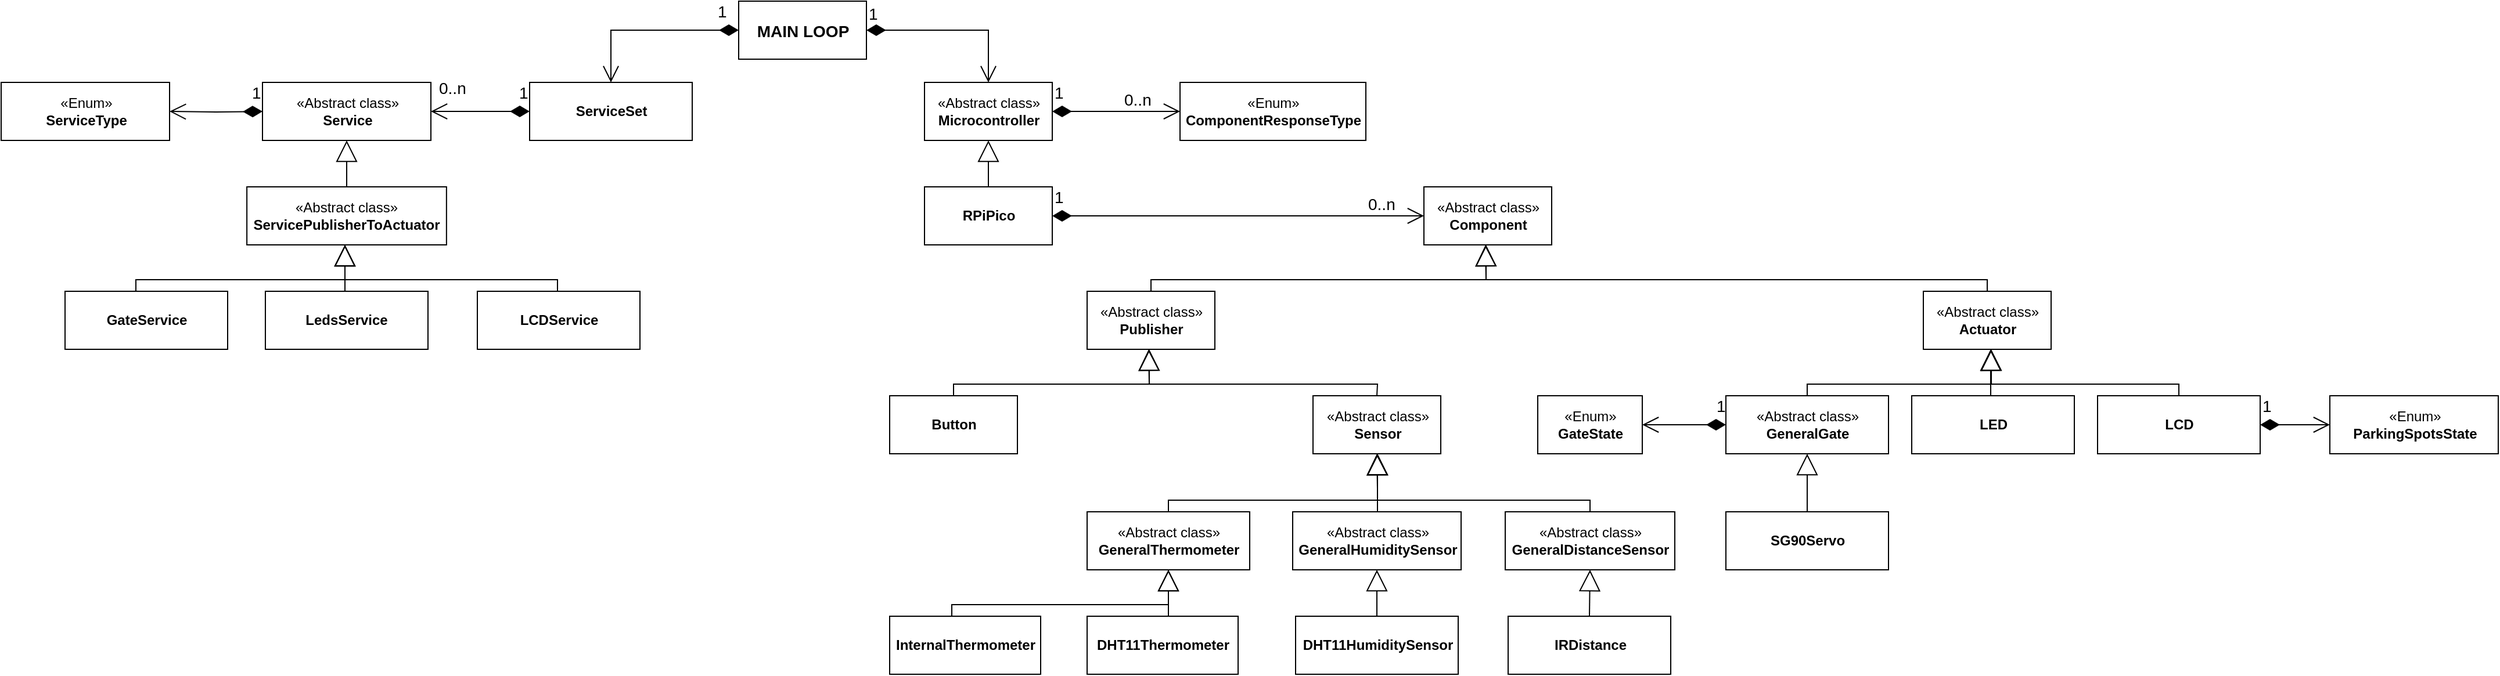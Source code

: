 <mxfile version="20.3.0" type="device"><diagram id="C5RBs43oDa-KdzZeNtuy" name="Page-1"><mxGraphModel dx="2489" dy="865" grid="1" gridSize="10" guides="1" tooltips="1" connect="1" arrows="1" fold="1" page="1" pageScale="1" pageWidth="827" pageHeight="1169" math="0" shadow="0"><root><mxCell id="WIyWlLk6GJQsqaUBKTNV-0"/><mxCell id="WIyWlLk6GJQsqaUBKTNV-1" parent="WIyWlLk6GJQsqaUBKTNV-0"/><mxCell id="wCAqT6Yvef51XWgcgnEc-1" value="«Abstract class»&lt;br&gt;&lt;b&gt;Microcontroller&lt;/b&gt;" style="html=1;" parent="WIyWlLk6GJQsqaUBKTNV-1" vertex="1"><mxGeometry x="510" y="110" width="110" height="50" as="geometry"/></mxCell><mxCell id="wCAqT6Yvef51XWgcgnEc-2" value="&lt;h2&gt;&lt;b&gt;&lt;font style=&quot;font-size: 14px;&quot;&gt;MAIN LOOP&lt;/font&gt;&lt;/b&gt;&lt;/h2&gt;" style="html=1;" parent="WIyWlLk6GJQsqaUBKTNV-1" vertex="1"><mxGeometry x="350" y="40" width="110" height="50" as="geometry"/></mxCell><mxCell id="wCAqT6Yvef51XWgcgnEc-3" value="&lt;b&gt;RPiPico&lt;/b&gt;" style="html=1;" parent="WIyWlLk6GJQsqaUBKTNV-1" vertex="1"><mxGeometry x="510" y="200" width="110" height="50" as="geometry"/></mxCell><mxCell id="wCAqT6Yvef51XWgcgnEc-4" value="«Abstract class»&lt;br&gt;&lt;b&gt;Component&lt;/b&gt;" style="html=1;" parent="WIyWlLk6GJQsqaUBKTNV-1" vertex="1"><mxGeometry x="940" y="200" width="110" height="50" as="geometry"/></mxCell><mxCell id="wCAqT6Yvef51XWgcgnEc-5" value="«Abstract class»&lt;br&gt;&lt;b&gt;Publisher&lt;/b&gt;" style="html=1;" parent="WIyWlLk6GJQsqaUBKTNV-1" vertex="1"><mxGeometry x="650" y="290" width="110" height="50" as="geometry"/></mxCell><mxCell id="wCAqT6Yvef51XWgcgnEc-6" value="&lt;b&gt;Button&lt;/b&gt;" style="html=1;" parent="WIyWlLk6GJQsqaUBKTNV-1" vertex="1"><mxGeometry x="480" y="380" width="110" height="50" as="geometry"/></mxCell><mxCell id="wCAqT6Yvef51XWgcgnEc-7" value="«Abstract class»&lt;br&gt;&lt;b&gt;Sensor&lt;/b&gt;" style="html=1;" parent="WIyWlLk6GJQsqaUBKTNV-1" vertex="1"><mxGeometry x="844.5" y="380" width="110" height="50" as="geometry"/></mxCell><mxCell id="wCAqT6Yvef51XWgcgnEc-8" value="«Abstract class»&lt;br&gt;&lt;b&gt;GeneralThermometer&lt;/b&gt;" style="html=1;" parent="WIyWlLk6GJQsqaUBKTNV-1" vertex="1"><mxGeometry x="650" y="480" width="140" height="50" as="geometry"/></mxCell><mxCell id="wCAqT6Yvef51XWgcgnEc-9" value="«Abstract class»&lt;br&gt;&lt;b&gt;GeneralHumiditySensor&lt;/b&gt;" style="html=1;" parent="WIyWlLk6GJQsqaUBKTNV-1" vertex="1"><mxGeometry x="827" y="480" width="145" height="50" as="geometry"/></mxCell><mxCell id="wCAqT6Yvef51XWgcgnEc-11" value="«Abstract class»&lt;br&gt;&lt;b&gt;GeneralDistanceSensor&lt;/b&gt;" style="html=1;" parent="WIyWlLk6GJQsqaUBKTNV-1" vertex="1"><mxGeometry x="1010" y="480" width="146" height="50" as="geometry"/></mxCell><mxCell id="wCAqT6Yvef51XWgcgnEc-12" value="&lt;b&gt;InternalThermometer&lt;/b&gt;" style="html=1;" parent="WIyWlLk6GJQsqaUBKTNV-1" vertex="1"><mxGeometry x="480" y="570" width="130" height="50" as="geometry"/></mxCell><mxCell id="wCAqT6Yvef51XWgcgnEc-13" value="&lt;b&gt;DHT11Thermometer&lt;/b&gt;" style="html=1;" parent="WIyWlLk6GJQsqaUBKTNV-1" vertex="1"><mxGeometry x="650" y="570" width="130" height="50" as="geometry"/></mxCell><mxCell id="wCAqT6Yvef51XWgcgnEc-14" value="&lt;b&gt;DHT11HumiditySensor&lt;/b&gt;" style="html=1;" parent="WIyWlLk6GJQsqaUBKTNV-1" vertex="1"><mxGeometry x="829.5" y="570" width="140" height="50" as="geometry"/></mxCell><mxCell id="wCAqT6Yvef51XWgcgnEc-15" value="&lt;b&gt;IRDistance&lt;/b&gt;" style="html=1;" parent="WIyWlLk6GJQsqaUBKTNV-1" vertex="1"><mxGeometry x="1012.5" y="570" width="140" height="50" as="geometry"/></mxCell><mxCell id="wCAqT6Yvef51XWgcgnEc-16" value="«Abstract class»&lt;br&gt;&lt;b&gt;Service&lt;/b&gt;" style="html=1;" parent="WIyWlLk6GJQsqaUBKTNV-1" vertex="1"><mxGeometry x="-60" y="110" width="145" height="50" as="geometry"/></mxCell><mxCell id="wCAqT6Yvef51XWgcgnEc-17" value="&lt;b&gt;ServiceSet&lt;/b&gt;" style="html=1;" parent="WIyWlLk6GJQsqaUBKTNV-1" vertex="1"><mxGeometry x="170" y="110" width="140" height="50" as="geometry"/></mxCell><mxCell id="wCAqT6Yvef51XWgcgnEc-18" value="«Abstract class»&lt;br&gt;&lt;b&gt;ServicePublisherToActuator&lt;/b&gt;" style="html=1;" parent="WIyWlLk6GJQsqaUBKTNV-1" vertex="1"><mxGeometry x="-73.44" y="200" width="171.87" height="50" as="geometry"/></mxCell><mxCell id="wCAqT6Yvef51XWgcgnEc-19" value="&lt;b&gt;GateService&lt;/b&gt;" style="html=1;" parent="WIyWlLk6GJQsqaUBKTNV-1" vertex="1"><mxGeometry x="-230" y="290" width="140" height="50" as="geometry"/></mxCell><mxCell id="wCAqT6Yvef51XWgcgnEc-20" value="&lt;b&gt;LedsService&lt;/b&gt;" style="html=1;" parent="WIyWlLk6GJQsqaUBKTNV-1" vertex="1"><mxGeometry x="-57.51" y="290" width="140" height="50" as="geometry"/></mxCell><mxCell id="wCAqT6Yvef51XWgcgnEc-21" value="«Abstract class»&lt;br&gt;&lt;b&gt;Actuator&lt;/b&gt;" style="html=1;" parent="WIyWlLk6GJQsqaUBKTNV-1" vertex="1"><mxGeometry x="1370" y="290" width="110" height="50" as="geometry"/></mxCell><mxCell id="wCAqT6Yvef51XWgcgnEc-23" value="&lt;b&gt;LCD&lt;/b&gt;" style="html=1;" parent="WIyWlLk6GJQsqaUBKTNV-1" vertex="1"><mxGeometry x="1520" y="380" width="140" height="50" as="geometry"/></mxCell><mxCell id="wCAqT6Yvef51XWgcgnEc-24" value="&lt;b&gt;LED&lt;/b&gt;" style="html=1;" parent="WIyWlLk6GJQsqaUBKTNV-1" vertex="1"><mxGeometry x="1360" y="380" width="140" height="50" as="geometry"/></mxCell><mxCell id="wCAqT6Yvef51XWgcgnEc-26" value="" style="endArrow=block;endSize=16;endFill=0;html=1;rounded=0;fontSize=14;entryX=0.5;entryY=1;entryDx=0;entryDy=0;exitX=0.5;exitY=0;exitDx=0;exitDy=0;" parent="WIyWlLk6GJQsqaUBKTNV-1" source="wCAqT6Yvef51XWgcgnEc-18" target="wCAqT6Yvef51XWgcgnEc-16" edge="1"><mxGeometry width="160" relative="1" as="geometry"><mxPoint x="300" y="200" as="sourcePoint"/><mxPoint x="460" y="200" as="targetPoint"/></mxGeometry></mxCell><mxCell id="wCAqT6Yvef51XWgcgnEc-29" value="" style="endArrow=block;endSize=16;endFill=0;html=1;rounded=0;fontSize=14;entryX=0.5;entryY=1;entryDx=0;entryDy=0;exitX=0.5;exitY=0;exitDx=0;exitDy=0;" parent="WIyWlLk6GJQsqaUBKTNV-1" source="wCAqT6Yvef51XWgcgnEc-3" target="wCAqT6Yvef51XWgcgnEc-1" edge="1"><mxGeometry width="160" relative="1" as="geometry"><mxPoint x="92.5" y="230" as="sourcePoint"/><mxPoint x="92.5" y="190" as="targetPoint"/></mxGeometry></mxCell><mxCell id="wCAqT6Yvef51XWgcgnEc-31" value="" style="endArrow=block;endSize=16;endFill=0;html=1;rounded=0;fontSize=14;exitX=0.5;exitY=0;exitDx=0;exitDy=0;" parent="WIyWlLk6GJQsqaUBKTNV-1" source="wCAqT6Yvef51XWgcgnEc-8" edge="1"><mxGeometry width="160" relative="1" as="geometry"><mxPoint x="715" y="400.0" as="sourcePoint"/><mxPoint x="900" y="430" as="targetPoint"/><Array as="points"><mxPoint x="720" y="470"/><mxPoint x="900" y="470"/></Array></mxGeometry></mxCell><mxCell id="wCAqT6Yvef51XWgcgnEc-32" value="" style="endArrow=block;endSize=16;endFill=0;html=1;rounded=0;fontSize=14;entryX=0.5;entryY=1;entryDx=0;entryDy=0;" parent="WIyWlLk6GJQsqaUBKTNV-1" target="wCAqT6Yvef51XWgcgnEc-7" edge="1"><mxGeometry width="160" relative="1" as="geometry"><mxPoint x="900" y="460" as="sourcePoint"/><mxPoint x="909.5" y="440" as="targetPoint"/><Array as="points"/></mxGeometry></mxCell><mxCell id="wCAqT6Yvef51XWgcgnEc-33" value="" style="endArrow=block;endSize=16;endFill=0;html=1;rounded=0;fontSize=14;exitX=0.5;exitY=0;exitDx=0;exitDy=0;" parent="WIyWlLk6GJQsqaUBKTNV-1" source="wCAqT6Yvef51XWgcgnEc-11" edge="1"><mxGeometry width="160" relative="1" as="geometry"><mxPoint x="1083.5" y="470" as="sourcePoint"/><mxPoint x="900" y="430" as="targetPoint"/><Array as="points"><mxPoint x="1083" y="470"/><mxPoint x="900" y="470"/></Array></mxGeometry></mxCell><mxCell id="wCAqT6Yvef51XWgcgnEc-34" value="" style="endArrow=block;endSize=16;endFill=0;html=1;rounded=0;fontSize=14;" parent="WIyWlLk6GJQsqaUBKTNV-1" edge="1"><mxGeometry width="160" relative="1" as="geometry"><mxPoint x="900" y="480" as="sourcePoint"/><mxPoint x="900" y="430" as="targetPoint"/></mxGeometry></mxCell><mxCell id="wCAqT6Yvef51XWgcgnEc-47" value="" style="endArrow=block;endSize=16;endFill=0;html=1;rounded=0;fontSize=14;exitX=0.5;exitY=0;exitDx=0;exitDy=0;entryX=0.5;entryY=1;entryDx=0;entryDy=0;" parent="WIyWlLk6GJQsqaUBKTNV-1" edge="1"><mxGeometry width="160" relative="1" as="geometry"><mxPoint x="1270" y="380" as="sourcePoint"/><mxPoint x="1428" y="340" as="targetPoint"/><Array as="points"><mxPoint x="1270" y="370"/><mxPoint x="1428.5" y="370"/></Array></mxGeometry></mxCell><mxCell id="wCAqT6Yvef51XWgcgnEc-48" value="" style="endArrow=block;endSize=16;endFill=0;html=1;rounded=0;fontSize=14;exitX=0.5;exitY=0;exitDx=0;exitDy=0;" parent="WIyWlLk6GJQsqaUBKTNV-1" source="wCAqT6Yvef51XWgcgnEc-23" edge="1"><mxGeometry width="160" relative="1" as="geometry"><mxPoint x="1611.5" y="380" as="sourcePoint"/><mxPoint x="1428.5" y="340" as="targetPoint"/><Array as="points"><mxPoint x="1590" y="370"/><mxPoint x="1428.5" y="370"/></Array></mxGeometry></mxCell><mxCell id="wCAqT6Yvef51XWgcgnEc-49" value="" style="endArrow=block;endSize=16;endFill=0;html=1;rounded=0;fontSize=14;entryX=0.5;entryY=1;entryDx=0;entryDy=0;exitX=0.5;exitY=0;exitDx=0;exitDy=0;" parent="WIyWlLk6GJQsqaUBKTNV-1" edge="1"><mxGeometry width="160" relative="1" as="geometry"><mxPoint x="1428" y="380" as="sourcePoint"/><mxPoint x="1428" y="340" as="targetPoint"/></mxGeometry></mxCell><mxCell id="wCAqT6Yvef51XWgcgnEc-53" value="" style="endArrow=block;endSize=16;endFill=0;html=1;rounded=0;fontSize=14;exitX=0.5;exitY=0;exitDx=0;exitDy=0;entryX=0.5;entryY=1;entryDx=0;entryDy=0;" parent="WIyWlLk6GJQsqaUBKTNV-1" source="wCAqT6Yvef51XWgcgnEc-5" edge="1"><mxGeometry width="160" relative="1" as="geometry"><mxPoint x="813.5" y="290.0" as="sourcePoint"/><mxPoint x="993" y="250.0" as="targetPoint"/><Array as="points"><mxPoint x="705" y="280"/><mxPoint x="993.5" y="280"/></Array></mxGeometry></mxCell><mxCell id="wCAqT6Yvef51XWgcgnEc-54" value="" style="endArrow=block;endSize=16;endFill=0;html=1;rounded=0;fontSize=14;exitX=0.5;exitY=0;exitDx=0;exitDy=0;" parent="WIyWlLk6GJQsqaUBKTNV-1" source="wCAqT6Yvef51XWgcgnEc-21" edge="1"><mxGeometry width="160" relative="1" as="geometry"><mxPoint x="1176.5" y="290.0" as="sourcePoint"/><mxPoint x="993.5" y="250.0" as="targetPoint"/><Array as="points"><mxPoint x="1425" y="280"/><mxPoint x="993.5" y="280"/></Array></mxGeometry></mxCell><mxCell id="wCAqT6Yvef51XWgcgnEc-57" value="" style="endArrow=block;endSize=16;endFill=0;html=1;rounded=0;fontSize=14;exitX=0.5;exitY=0;exitDx=0;exitDy=0;entryX=0.5;entryY=1;entryDx=0;entryDy=0;" parent="WIyWlLk6GJQsqaUBKTNV-1" source="wCAqT6Yvef51XWgcgnEc-6" edge="1"><mxGeometry width="160" relative="1" as="geometry"><mxPoint x="523.5" y="380.0" as="sourcePoint"/><mxPoint x="703" y="340.0" as="targetPoint"/><Array as="points"><mxPoint x="535" y="370"/><mxPoint x="703.5" y="370"/></Array></mxGeometry></mxCell><mxCell id="wCAqT6Yvef51XWgcgnEc-58" value="" style="endArrow=block;endSize=16;endFill=0;html=1;rounded=0;fontSize=14;exitX=0.5;exitY=0;exitDx=0;exitDy=0;" parent="WIyWlLk6GJQsqaUBKTNV-1" source="wCAqT6Yvef51XWgcgnEc-7" edge="1"><mxGeometry width="160" relative="1" as="geometry"><mxPoint x="886.5" y="380.0" as="sourcePoint"/><mxPoint x="703.5" y="340.0" as="targetPoint"/><Array as="points"><mxPoint x="900" y="370"/><mxPoint x="703.5" y="370"/></Array></mxGeometry></mxCell><mxCell id="wCAqT6Yvef51XWgcgnEc-61" value="" style="endArrow=block;endSize=16;endFill=0;html=1;rounded=0;fontSize=14;exitX=0.5;exitY=0;exitDx=0;exitDy=0;" parent="WIyWlLk6GJQsqaUBKTNV-1" edge="1"><mxGeometry width="160" relative="1" as="geometry"><mxPoint x="533.5" y="570.0" as="sourcePoint"/><mxPoint x="720" y="530" as="targetPoint"/><Array as="points"><mxPoint x="533.5" y="560"/><mxPoint x="720" y="560"/></Array></mxGeometry></mxCell><mxCell id="wCAqT6Yvef51XWgcgnEc-62" value="" style="endArrow=block;endSize=16;endFill=0;html=1;rounded=0;fontSize=14;entryX=0.5;entryY=1;entryDx=0;entryDy=0;" parent="WIyWlLk6GJQsqaUBKTNV-1" target="wCAqT6Yvef51XWgcgnEc-8" edge="1"><mxGeometry width="160" relative="1" as="geometry"><mxPoint x="720" y="570" as="sourcePoint"/><mxPoint x="713.5" y="530.0" as="targetPoint"/><Array as="points"/></mxGeometry></mxCell><mxCell id="wCAqT6Yvef51XWgcgnEc-63" value="" style="endArrow=block;endSize=16;endFill=0;html=1;rounded=0;fontSize=14;entryX=0.5;entryY=1;entryDx=0;entryDy=0;exitX=0.5;exitY=0;exitDx=0;exitDy=0;" parent="WIyWlLk6GJQsqaUBKTNV-1" source="wCAqT6Yvef51XWgcgnEc-14" target="wCAqT6Yvef51XWgcgnEc-9" edge="1"><mxGeometry width="160" relative="1" as="geometry"><mxPoint x="909.5" y="490" as="sourcePoint"/><mxPoint x="909.5" y="450" as="targetPoint"/></mxGeometry></mxCell><mxCell id="wCAqT6Yvef51XWgcgnEc-64" value="" style="endArrow=block;endSize=16;endFill=0;html=1;rounded=0;fontSize=14;entryX=0.5;entryY=1;entryDx=0;entryDy=0;exitX=0.5;exitY=0;exitDx=0;exitDy=0;" parent="WIyWlLk6GJQsqaUBKTNV-1" source="wCAqT6Yvef51XWgcgnEc-15" target="wCAqT6Yvef51XWgcgnEc-11" edge="1"><mxGeometry width="160" relative="1" as="geometry"><mxPoint x="909.5" y="580" as="sourcePoint"/><mxPoint x="909.5" y="540" as="targetPoint"/></mxGeometry></mxCell><mxCell id="wCAqT6Yvef51XWgcgnEc-67" value="1" style="endArrow=open;html=1;endSize=12;startArrow=diamondThin;startSize=14;startFill=1;edgeStyle=orthogonalEdgeStyle;align=left;verticalAlign=bottom;rounded=0;fontSize=14;exitX=1;exitY=0.5;exitDx=0;exitDy=0;entryX=0.5;entryY=0;entryDx=0;entryDy=0;" parent="WIyWlLk6GJQsqaUBKTNV-1" source="wCAqT6Yvef51XWgcgnEc-2" target="wCAqT6Yvef51XWgcgnEc-1" edge="1"><mxGeometry x="-1" y="3" relative="1" as="geometry"><mxPoint x="460" y="10" as="sourcePoint"/><mxPoint x="620" y="10" as="targetPoint"/></mxGeometry></mxCell><mxCell id="wCAqT6Yvef51XWgcgnEc-68" value="1" style="endArrow=open;html=1;endSize=12;startArrow=diamondThin;startSize=14;startFill=1;edgeStyle=orthogonalEdgeStyle;align=left;verticalAlign=bottom;rounded=0;fontSize=14;exitX=0;exitY=0.5;exitDx=0;exitDy=0;entryX=0.5;entryY=0;entryDx=0;entryDy=0;" parent="WIyWlLk6GJQsqaUBKTNV-1" source="wCAqT6Yvef51XWgcgnEc-2" target="wCAqT6Yvef51XWgcgnEc-17" edge="1"><mxGeometry x="-0.742" y="-5" relative="1" as="geometry"><mxPoint x="210" y="30" as="sourcePoint"/><mxPoint x="370" y="30" as="targetPoint"/><mxPoint as="offset"/></mxGeometry></mxCell><mxCell id="wCAqT6Yvef51XWgcgnEc-72" value="1" style="endArrow=open;html=1;endSize=12;startArrow=diamondThin;startSize=14;startFill=1;edgeStyle=orthogonalEdgeStyle;align=left;verticalAlign=bottom;rounded=0;fontSize=14;exitX=0;exitY=0.5;exitDx=0;exitDy=0;entryX=1;entryY=0.5;entryDx=0;entryDy=0;" parent="WIyWlLk6GJQsqaUBKTNV-1" source="wCAqT6Yvef51XWgcgnEc-17" target="wCAqT6Yvef51XWgcgnEc-16" edge="1"><mxGeometry x="-0.742" y="-5" relative="1" as="geometry"><mxPoint x="360" y="75" as="sourcePoint"/><mxPoint x="250" y="120" as="targetPoint"/><mxPoint as="offset"/></mxGeometry></mxCell><mxCell id="wCAqT6Yvef51XWgcgnEc-73" value="&lt;span style=&quot;color: rgb(0, 0, 0); font-family: Helvetica; font-size: 14px; font-style: normal; font-variant-ligatures: normal; font-variant-caps: normal; font-weight: 400; letter-spacing: normal; orphans: 2; text-align: left; text-indent: 0px; text-transform: none; widows: 2; word-spacing: 0px; -webkit-text-stroke-width: 0px; background-color: rgb(255, 255, 255); text-decoration-thickness: initial; text-decoration-style: initial; text-decoration-color: initial; float: none; display: inline !important;&quot;&gt;0..n&lt;/span&gt;" style="text;whiteSpace=wrap;html=1;fontSize=14;" parent="WIyWlLk6GJQsqaUBKTNV-1" vertex="1"><mxGeometry x="90" y="100" width="35" height="41" as="geometry"/></mxCell><mxCell id="wCAqT6Yvef51XWgcgnEc-74" value="1" style="endArrow=open;html=1;endSize=12;startArrow=diamondThin;startSize=14;startFill=1;edgeStyle=orthogonalEdgeStyle;align=left;verticalAlign=bottom;rounded=0;fontSize=14;exitX=1;exitY=0.5;exitDx=0;exitDy=0;entryX=0;entryY=0.5;entryDx=0;entryDy=0;" parent="WIyWlLk6GJQsqaUBKTNV-1" source="wCAqT6Yvef51XWgcgnEc-3" target="wCAqT6Yvef51XWgcgnEc-4" edge="1"><mxGeometry x="-1" y="5" relative="1" as="geometry"><mxPoint x="180" y="145" as="sourcePoint"/><mxPoint x="95" y="145" as="targetPoint"/><mxPoint as="offset"/></mxGeometry></mxCell><mxCell id="wCAqT6Yvef51XWgcgnEc-77" value="&lt;span style=&quot;color: rgb(0, 0, 0); font-family: Helvetica; font-size: 14px; font-style: normal; font-variant-ligatures: normal; font-variant-caps: normal; font-weight: 400; letter-spacing: normal; orphans: 2; text-align: left; text-indent: 0px; text-transform: none; widows: 2; word-spacing: 0px; -webkit-text-stroke-width: 0px; background-color: rgb(255, 255, 255); text-decoration-thickness: initial; text-decoration-style: initial; text-decoration-color: initial; float: none; display: inline !important;&quot;&gt;0..n&lt;/span&gt;" style="text;whiteSpace=wrap;html=1;fontSize=14;" parent="WIyWlLk6GJQsqaUBKTNV-1" vertex="1"><mxGeometry x="890" y="200" width="40" height="40" as="geometry"/></mxCell><mxCell id="lNu-ZAvDPJhmEV1Gw65A-0" value="«Enum»&lt;br&gt;&lt;b&gt;GateState&lt;/b&gt;" style="html=1;" parent="WIyWlLk6GJQsqaUBKTNV-1" vertex="1"><mxGeometry x="1038" y="380" width="90" height="50" as="geometry"/></mxCell><mxCell id="lNu-ZAvDPJhmEV1Gw65A-1" value="1" style="endArrow=open;html=1;endSize=12;startArrow=diamondThin;startSize=14;startFill=1;edgeStyle=orthogonalEdgeStyle;align=left;verticalAlign=bottom;rounded=0;fontSize=14;exitX=0;exitY=0.5;exitDx=0;exitDy=0;entryX=1;entryY=0.5;entryDx=0;entryDy=0;" parent="WIyWlLk6GJQsqaUBKTNV-1" source="OK8Y0Ci4u8M0hEBjmFj9-7" target="lNu-ZAvDPJhmEV1Gw65A-0" edge="1"><mxGeometry x="-0.722" y="-5" relative="1" as="geometry"><mxPoint x="1270.5" y="520" as="sourcePoint"/><mxPoint x="1160" y="405" as="targetPoint"/><mxPoint as="offset"/></mxGeometry></mxCell><mxCell id="OK8Y0Ci4u8M0hEBjmFj9-0" value="&lt;b&gt;SG90Servo&lt;br&gt;&lt;/b&gt;" style="html=1;" parent="WIyWlLk6GJQsqaUBKTNV-1" vertex="1"><mxGeometry x="1200" y="480" width="140" height="50" as="geometry"/></mxCell><mxCell id="OK8Y0Ci4u8M0hEBjmFj9-1" value="" style="endArrow=block;endSize=16;endFill=0;html=1;rounded=0;fontSize=14;entryX=0.5;entryY=1;entryDx=0;entryDy=0;exitX=0.5;exitY=0;exitDx=0;exitDy=0;" parent="WIyWlLk6GJQsqaUBKTNV-1" edge="1" target="OK8Y0Ci4u8M0hEBjmFj9-7" source="OK8Y0Ci4u8M0hEBjmFj9-0"><mxGeometry width="160" relative="1" as="geometry"><mxPoint x="1271" y="480" as="sourcePoint"/><mxPoint x="1271.5" y="440" as="targetPoint"/></mxGeometry></mxCell><mxCell id="OK8Y0Ci4u8M0hEBjmFj9-2" value="«Enum»&lt;br&gt;&lt;b&gt;ComponentResponseType&lt;/b&gt;" style="html=1;" parent="WIyWlLk6GJQsqaUBKTNV-1" vertex="1"><mxGeometry x="730" y="110" width="160" height="50" as="geometry"/></mxCell><mxCell id="OK8Y0Ci4u8M0hEBjmFj9-3" value="1" style="endArrow=open;html=1;endSize=12;startArrow=diamondThin;startSize=14;startFill=1;edgeStyle=orthogonalEdgeStyle;align=left;verticalAlign=bottom;rounded=0;fontSize=14;exitX=1;exitY=0.5;exitDx=0;exitDy=0;entryX=0;entryY=0.5;entryDx=0;entryDy=0;" parent="WIyWlLk6GJQsqaUBKTNV-1" source="wCAqT6Yvef51XWgcgnEc-1" target="OK8Y0Ci4u8M0hEBjmFj9-2" edge="1"><mxGeometry x="-1" y="5" relative="1" as="geometry"><mxPoint x="630" y="235" as="sourcePoint"/><mxPoint x="950" y="235" as="targetPoint"/><mxPoint as="offset"/></mxGeometry></mxCell><mxCell id="OK8Y0Ci4u8M0hEBjmFj9-4" value="&lt;span style=&quot;color: rgb(0, 0, 0); font-family: Helvetica; font-size: 14px; font-style: normal; font-variant-ligatures: normal; font-variant-caps: normal; font-weight: 400; letter-spacing: normal; orphans: 2; text-align: left; text-indent: 0px; text-transform: none; widows: 2; word-spacing: 0px; -webkit-text-stroke-width: 0px; background-color: rgb(255, 255, 255); text-decoration-thickness: initial; text-decoration-style: initial; text-decoration-color: initial; float: none; display: inline !important;&quot;&gt;0..n&lt;/span&gt;" style="text;whiteSpace=wrap;html=1;fontSize=14;" parent="WIyWlLk6GJQsqaUBKTNV-1" vertex="1"><mxGeometry x="680" y="110" width="40" height="40" as="geometry"/></mxCell><mxCell id="OK8Y0Ci4u8M0hEBjmFj9-5" value="«Enum»&lt;br&gt;&lt;b&gt;ServiceType&lt;/b&gt;" style="html=1;" parent="WIyWlLk6GJQsqaUBKTNV-1" vertex="1"><mxGeometry x="-285" y="110" width="145" height="50" as="geometry"/></mxCell><mxCell id="OK8Y0Ci4u8M0hEBjmFj9-6" value="1" style="endArrow=open;html=1;endSize=12;startArrow=diamondThin;startSize=14;startFill=1;edgeStyle=orthogonalEdgeStyle;align=left;verticalAlign=bottom;rounded=0;fontSize=14;entryX=1;entryY=0.5;entryDx=0;entryDy=0;" parent="WIyWlLk6GJQsqaUBKTNV-1" target="OK8Y0Ci4u8M0hEBjmFj9-5" edge="1"><mxGeometry x="-0.742" y="-5" relative="1" as="geometry"><mxPoint x="-60" y="135" as="sourcePoint"/><mxPoint x="95" y="145" as="targetPoint"/><mxPoint as="offset"/></mxGeometry></mxCell><mxCell id="OK8Y0Ci4u8M0hEBjmFj9-7" value="«Abstract class»&lt;br&gt;&lt;b&gt;GeneralGate&lt;/b&gt;" style="html=1;" parent="WIyWlLk6GJQsqaUBKTNV-1" vertex="1"><mxGeometry x="1200" y="380" width="140" height="50" as="geometry"/></mxCell><mxCell id="TDFePHsTi_snNkOnawCv-0" value="&lt;b&gt;LCDService&lt;/b&gt;" style="html=1;" vertex="1" parent="WIyWlLk6GJQsqaUBKTNV-1"><mxGeometry x="125" y="290" width="140" height="50" as="geometry"/></mxCell><mxCell id="TDFePHsTi_snNkOnawCv-1" value="«Enum»&lt;br&gt;&lt;b&gt;ParkingSpotsState&lt;/b&gt;" style="html=1;" vertex="1" parent="WIyWlLk6GJQsqaUBKTNV-1"><mxGeometry x="1720" y="380" width="145" height="50" as="geometry"/></mxCell><mxCell id="TDFePHsTi_snNkOnawCv-2" value="1" style="endArrow=open;html=1;endSize=12;startArrow=diamondThin;startSize=14;startFill=1;edgeStyle=orthogonalEdgeStyle;align=left;verticalAlign=bottom;rounded=0;fontSize=14;entryX=0;entryY=0.5;entryDx=0;entryDy=0;exitX=1;exitY=0.5;exitDx=0;exitDy=0;" edge="1" parent="WIyWlLk6GJQsqaUBKTNV-1" target="TDFePHsTi_snNkOnawCv-1" source="wCAqT6Yvef51XWgcgnEc-23"><mxGeometry x="-1" y="5" relative="1" as="geometry"><mxPoint x="1965" y="405" as="sourcePoint"/><mxPoint x="2120" y="415" as="targetPoint"/><mxPoint as="offset"/><Array as="points"><mxPoint x="1710" y="405"/><mxPoint x="1710" y="405"/></Array></mxGeometry></mxCell><mxCell id="TDFePHsTi_snNkOnawCv-12" value="" style="endArrow=block;endSize=16;endFill=0;html=1;rounded=0;fontSize=14;exitX=0.5;exitY=0;exitDx=0;exitDy=0;" edge="1" parent="WIyWlLk6GJQsqaUBKTNV-1"><mxGeometry width="160" relative="1" as="geometry"><mxPoint x="-169.01" y="290" as="sourcePoint"/><mxPoint x="11" y="250" as="targetPoint"/><Array as="points"><mxPoint x="-169.01" y="280"/><mxPoint x="10.99" y="280"/></Array></mxGeometry></mxCell><mxCell id="TDFePHsTi_snNkOnawCv-13" value="" style="endArrow=block;endSize=16;endFill=0;html=1;rounded=0;fontSize=14;exitX=0.5;exitY=0;exitDx=0;exitDy=0;" edge="1" parent="WIyWlLk6GJQsqaUBKTNV-1"><mxGeometry width="160" relative="1" as="geometry"><mxPoint x="193.99" y="290" as="sourcePoint"/><mxPoint x="11" y="250" as="targetPoint"/><Array as="points"><mxPoint x="193.99" y="280"/><mxPoint x="10.99" y="280"/></Array></mxGeometry></mxCell><mxCell id="TDFePHsTi_snNkOnawCv-14" value="" style="endArrow=block;endSize=16;endFill=0;html=1;rounded=0;fontSize=14;" edge="1" parent="WIyWlLk6GJQsqaUBKTNV-1"><mxGeometry width="160" relative="1" as="geometry"><mxPoint x="11" y="290" as="sourcePoint"/><mxPoint x="11" y="250" as="targetPoint"/></mxGeometry></mxCell></root></mxGraphModel></diagram></mxfile>